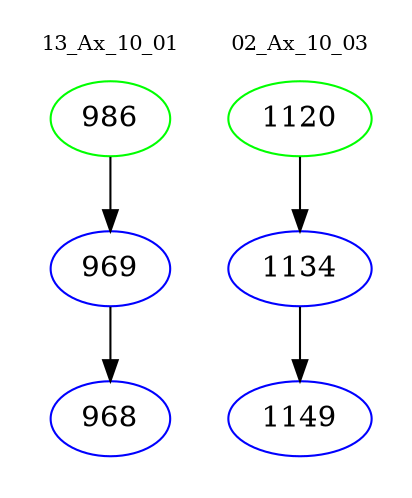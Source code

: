 digraph{
subgraph cluster_0 {
color = white
label = "13_Ax_10_01";
fontsize=10;
T0_986 [label="986", color="green"]
T0_986 -> T0_969 [color="black"]
T0_969 [label="969", color="blue"]
T0_969 -> T0_968 [color="black"]
T0_968 [label="968", color="blue"]
}
subgraph cluster_1 {
color = white
label = "02_Ax_10_03";
fontsize=10;
T1_1120 [label="1120", color="green"]
T1_1120 -> T1_1134 [color="black"]
T1_1134 [label="1134", color="blue"]
T1_1134 -> T1_1149 [color="black"]
T1_1149 [label="1149", color="blue"]
}
}

